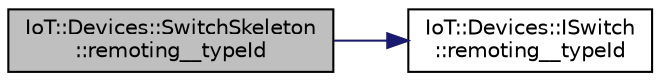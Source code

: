 digraph "IoT::Devices::SwitchSkeleton::remoting__typeId"
{
 // LATEX_PDF_SIZE
  edge [fontname="Helvetica",fontsize="10",labelfontname="Helvetica",labelfontsize="10"];
  node [fontname="Helvetica",fontsize="10",shape=record];
  rankdir="LR";
  Node1 [label="IoT::Devices::SwitchSkeleton\l::remoting__typeId",height=0.2,width=0.4,color="black", fillcolor="grey75", style="filled", fontcolor="black",tooltip="Destroys a SwitchSkeleton."];
  Node1 -> Node2 [color="midnightblue",fontsize="10",style="solid"];
  Node2 [label="IoT::Devices::ISwitch\l::remoting__typeId",height=0.2,width=0.4,color="black", fillcolor="white", style="filled",URL="$classIoT_1_1Devices_1_1ISwitch.html#afec909bf25cab1cd76961dfeddaaf2dd",tooltip=" "];
}
